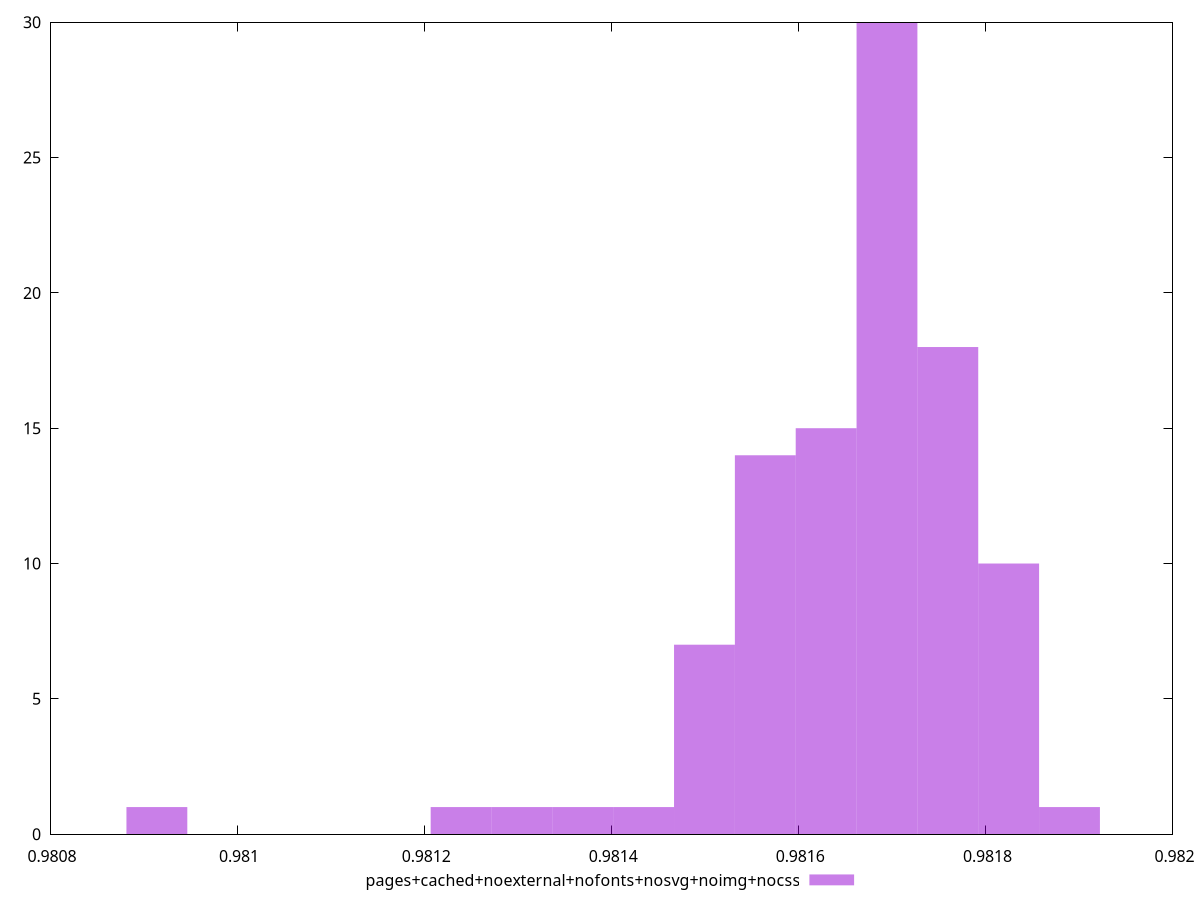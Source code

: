 $_pagesCachedNoexternalNofontsNosvgNoimgNocss <<EOF
0.981759812176286 18
0.9816947691252608 30
0.9814996399721848 7
0.9815646830232101 14
0.9816297260742355 15
0.9813695538701341 1
0.9812394677680835 1
0.9809142525129568 1
0.9818248552273114 10
0.9814345969211594 1
0.9818898982783367 1
0.9813045108191089 1
EOF
set key outside below
set terminal pngcairo
set output "report_00006_2020-11-02T20-21-41.718Z/first-meaningful-paint/pages+cached+noexternal+nofonts+nosvg+noimg+nocss//hist.png"
set yrange [0:30]
set boxwidth 0.00006504305102532702
set style fill transparent solid 0.5 noborder
plot $_pagesCachedNoexternalNofontsNosvgNoimgNocss title "pages+cached+noexternal+nofonts+nosvg+noimg+nocss" with boxes ,